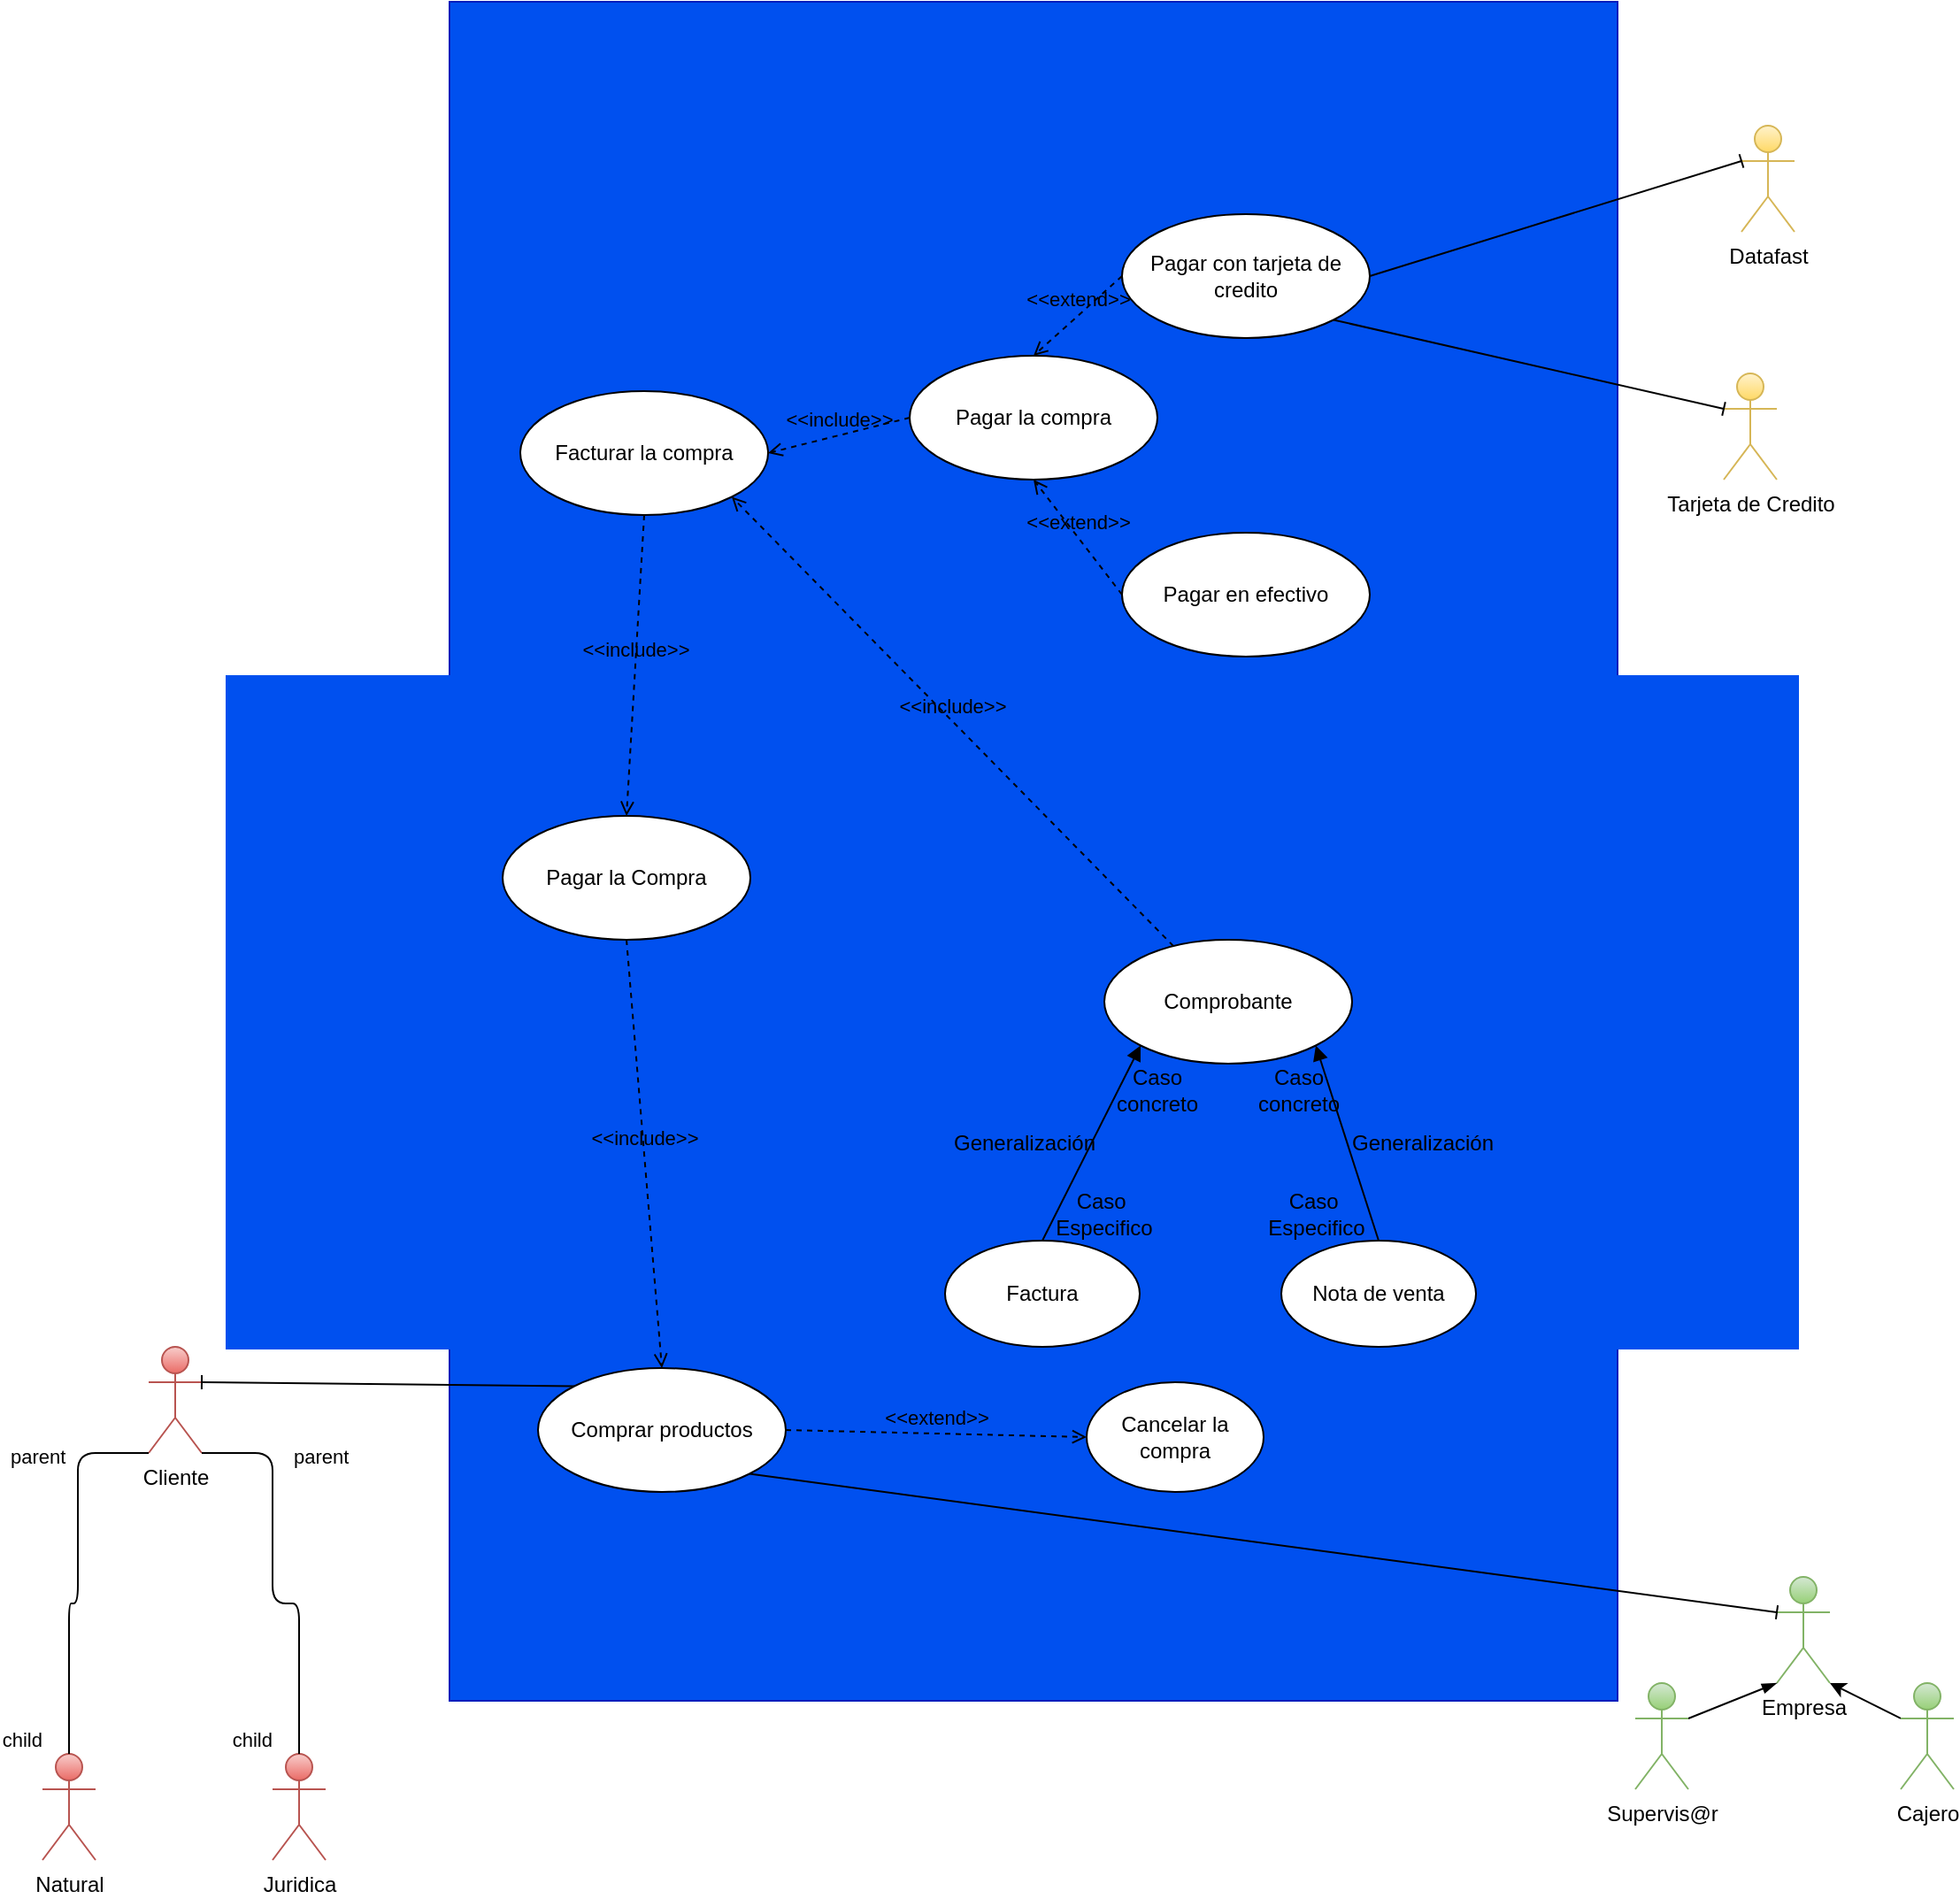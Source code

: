 <mxfile>
    <diagram id="Z_EKowuD_myDsPZ02C6S" name="Página-1">
        <mxGraphModel dx="891" dy="475" grid="1" gridSize="10" guides="1" tooltips="1" connect="1" arrows="1" fold="1" page="1" pageScale="1" pageWidth="1169" pageHeight="1654" math="0" shadow="0">
            <root>
                <mxCell id="0"/>
                <mxCell id="1" parent="0"/>
                <mxCell id="2" value="Cliente" style="shape=umlActor;verticalLabelPosition=bottom;verticalAlign=top;html=1;fillColor=#f8cecc;strokeColor=#b85450;gradientColor=#ea6b66;" vertex="1" parent="1">
                    <mxGeometry x="120" y="780" width="30" height="60" as="geometry"/>
                </mxCell>
                <mxCell id="3" value="" style="rounded=0;whiteSpace=wrap;html=1;fillColor=#0050ef;strokeColor=#001DBC;fontColor=#ffffff;" vertex="1" parent="1">
                    <mxGeometry x="290" y="20" width="660" height="960" as="geometry"/>
                </mxCell>
                <mxCell id="4" value="Natural" style="shape=umlActor;verticalLabelPosition=bottom;verticalAlign=top;html=1;outlineConnect=0;fillColor=#f8cecc;strokeColor=#b85450;gradientColor=#ea6b66;" vertex="1" parent="1">
                    <mxGeometry x="60" y="1010" width="30" height="60" as="geometry"/>
                </mxCell>
                <mxCell id="5" value="Juridica" style="shape=umlActor;verticalLabelPosition=bottom;verticalAlign=top;html=1;outlineConnect=0;fillColor=#f8cecc;strokeColor=#b85450;gradientColor=#ea6b66;" vertex="1" parent="1">
                    <mxGeometry x="190" y="1010" width="30" height="60" as="geometry"/>
                </mxCell>
                <mxCell id="6" value="Empresa" style="shape=umlActor;verticalLabelPosition=bottom;verticalAlign=top;html=1;fillColor=#d5e8d4;strokeColor=#82b366;gradientColor=#97d077;" vertex="1" parent="1">
                    <mxGeometry x="1040" y="910" width="30" height="60" as="geometry"/>
                </mxCell>
                <mxCell id="7" style="edgeStyle=none;html=1;exitX=1;exitY=0.333;exitDx=0;exitDy=0;exitPerimeter=0;entryX=0;entryY=1;entryDx=0;entryDy=0;entryPerimeter=0;endArrow=blockThin;endFill=1;" edge="1" parent="1" source="8" target="6">
                    <mxGeometry relative="1" as="geometry"/>
                </mxCell>
                <mxCell id="8" value="Supervis@r" style="shape=umlActor;verticalLabelPosition=bottom;verticalAlign=top;html=1;fillColor=#d5e8d4;strokeColor=#82b366;gradientColor=#97d077;" vertex="1" parent="1">
                    <mxGeometry x="960" y="970" width="30" height="60" as="geometry"/>
                </mxCell>
                <mxCell id="9" value="Datafast" style="shape=umlActor;verticalLabelPosition=bottom;verticalAlign=top;html=1;fillColor=#fff2cc;gradientColor=#ffd966;strokeColor=#d6b656;" vertex="1" parent="1">
                    <mxGeometry x="1020" y="90" width="30" height="60" as="geometry"/>
                </mxCell>
                <mxCell id="10" value="Tarjeta de Credito" style="shape=umlActor;verticalLabelPosition=bottom;verticalAlign=top;html=1;fillColor=#fff2cc;gradientColor=#ffd966;strokeColor=#d6b656;" vertex="1" parent="1">
                    <mxGeometry x="1010" y="230" width="30" height="60" as="geometry"/>
                </mxCell>
                <mxCell id="11" style="edgeStyle=none;html=1;exitX=0;exitY=0;exitDx=0;exitDy=0;entryX=1;entryY=0.333;entryDx=0;entryDy=0;entryPerimeter=0;endArrow=baseDash;endFill=0;" edge="1" parent="1" source="13" target="2">
                    <mxGeometry relative="1" as="geometry"/>
                </mxCell>
                <mxCell id="12" style="edgeStyle=none;html=1;exitX=1;exitY=1;exitDx=0;exitDy=0;entryX=0;entryY=0.333;entryDx=0;entryDy=0;entryPerimeter=0;endArrow=baseDash;endFill=0;" edge="1" parent="1" source="13" target="6">
                    <mxGeometry relative="1" as="geometry"/>
                </mxCell>
                <mxCell id="13" value="Comprar productos" style="ellipse;whiteSpace=wrap;html=1;" vertex="1" parent="1">
                    <mxGeometry x="340" y="792" width="140" height="70" as="geometry"/>
                </mxCell>
                <mxCell id="14" value="Pagar la Compra" style="ellipse;whiteSpace=wrap;html=1;" vertex="1" parent="1">
                    <mxGeometry x="320" y="480" width="140" height="70" as="geometry"/>
                </mxCell>
                <mxCell id="15" value="Facturar la compra" style="ellipse;whiteSpace=wrap;html=1;" vertex="1" parent="1">
                    <mxGeometry x="330" y="240" width="140" height="70" as="geometry"/>
                </mxCell>
                <mxCell id="16" value="Pagar en efectivo" style="ellipse;whiteSpace=wrap;html=1;" vertex="1" parent="1">
                    <mxGeometry x="670" y="320" width="140" height="70" as="geometry"/>
                </mxCell>
                <mxCell id="17" style="edgeStyle=none;html=1;exitX=1;exitY=0.5;exitDx=0;exitDy=0;entryX=0;entryY=0.333;entryDx=0;entryDy=0;entryPerimeter=0;endArrow=baseDash;endFill=0;" edge="1" parent="1" source="19" target="9">
                    <mxGeometry relative="1" as="geometry"/>
                </mxCell>
                <mxCell id="18" style="edgeStyle=none;html=1;exitX=1;exitY=1;exitDx=0;exitDy=0;endArrow=baseDash;endFill=0;entryX=0;entryY=0.333;entryDx=0;entryDy=0;entryPerimeter=0;" edge="1" parent="1" source="19" target="10">
                    <mxGeometry relative="1" as="geometry">
                        <mxPoint x="1000" y="250" as="targetPoint"/>
                    </mxGeometry>
                </mxCell>
                <mxCell id="19" value="Pagar con tarjeta de credito" style="ellipse;whiteSpace=wrap;html=1;" vertex="1" parent="1">
                    <mxGeometry x="670" y="140" width="140" height="70" as="geometry"/>
                </mxCell>
                <mxCell id="20" value="Comprobante" style="ellipse;whiteSpace=wrap;html=1;" vertex="1" parent="1">
                    <mxGeometry x="660" y="550" width="140" height="70" as="geometry"/>
                </mxCell>
                <mxCell id="21" style="edgeStyle=none;html=1;exitX=0.5;exitY=0;exitDx=0;exitDy=0;entryX=1;entryY=1;entryDx=0;entryDy=0;endArrow=block;endFill=1;" edge="1" parent="1" source="22" target="20">
                    <mxGeometry relative="1" as="geometry"/>
                </mxCell>
                <mxCell id="22" value="Nota de venta" style="ellipse;whiteSpace=wrap;html=1;" vertex="1" parent="1">
                    <mxGeometry x="760" y="720" width="110" height="60" as="geometry"/>
                </mxCell>
                <mxCell id="23" style="edgeStyle=none;html=1;exitX=0.5;exitY=0;exitDx=0;exitDy=0;entryX=0;entryY=1;entryDx=0;entryDy=0;endArrow=block;endFill=1;" edge="1" parent="1" source="24" target="20">
                    <mxGeometry relative="1" as="geometry"/>
                </mxCell>
                <mxCell id="24" value="Factura" style="ellipse;whiteSpace=wrap;html=1;" vertex="1" parent="1">
                    <mxGeometry x="570" y="720" width="110" height="60" as="geometry"/>
                </mxCell>
                <mxCell id="25" value="&amp;lt;&amp;lt;include&amp;gt;&amp;gt;" style="html=1;verticalAlign=bottom;labelBackgroundColor=none;endArrow=open;endFill=0;dashed=1;entryX=1;entryY=1;entryDx=0;entryDy=0;" edge="1" parent="1" source="20" target="15">
                    <mxGeometry width="160" relative="1" as="geometry">
                        <mxPoint x="550" y="670" as="sourcePoint"/>
                        <mxPoint x="710" y="670" as="targetPoint"/>
                    </mxGeometry>
                </mxCell>
                <mxCell id="26" value="" style="endArrow=none;html=1;edgeStyle=orthogonalEdgeStyle;entryX=0.5;entryY=0;entryDx=0;entryDy=0;entryPerimeter=0;" edge="1" parent="1" target="4">
                    <mxGeometry relative="1" as="geometry">
                        <mxPoint x="120" y="840" as="sourcePoint"/>
                        <mxPoint x="470" y="880" as="targetPoint"/>
                        <Array as="points">
                            <mxPoint x="80" y="840"/>
                            <mxPoint x="80" y="925"/>
                            <mxPoint x="75" y="925"/>
                        </Array>
                    </mxGeometry>
                </mxCell>
                <mxCell id="27" value="parent" style="edgeLabel;resizable=0;html=1;align=left;verticalAlign=bottom;" connectable="0" vertex="1" parent="26">
                    <mxGeometry x="-1" relative="1" as="geometry">
                        <mxPoint x="-80" y="10" as="offset"/>
                    </mxGeometry>
                </mxCell>
                <mxCell id="28" value="child" style="edgeLabel;resizable=0;html=1;align=right;verticalAlign=bottom;" connectable="0" vertex="1" parent="26">
                    <mxGeometry x="1" relative="1" as="geometry">
                        <mxPoint x="-15" as="offset"/>
                    </mxGeometry>
                </mxCell>
                <mxCell id="29" value="" style="endArrow=none;html=1;edgeStyle=orthogonalEdgeStyle;exitX=1;exitY=1;exitDx=0;exitDy=0;exitPerimeter=0;entryX=0.5;entryY=0;entryDx=0;entryDy=0;entryPerimeter=0;" edge="1" parent="1" source="2" target="5">
                    <mxGeometry relative="1" as="geometry">
                        <mxPoint x="230" y="880" as="sourcePoint"/>
                        <mxPoint x="390" y="880" as="targetPoint"/>
                        <Array as="points">
                            <mxPoint x="190" y="840"/>
                            <mxPoint x="190" y="925"/>
                            <mxPoint x="205" y="925"/>
                        </Array>
                    </mxGeometry>
                </mxCell>
                <mxCell id="30" value="parent" style="edgeLabel;resizable=0;html=1;align=left;verticalAlign=bottom;" connectable="0" vertex="1" parent="29">
                    <mxGeometry x="-1" relative="1" as="geometry">
                        <mxPoint x="50" y="10" as="offset"/>
                    </mxGeometry>
                </mxCell>
                <mxCell id="31" value="child" style="edgeLabel;resizable=0;html=1;align=right;verticalAlign=bottom;" connectable="0" vertex="1" parent="29">
                    <mxGeometry x="1" relative="1" as="geometry">
                        <mxPoint x="-15" as="offset"/>
                    </mxGeometry>
                </mxCell>
                <mxCell id="32" value="Cancelar la compra" style="ellipse;whiteSpace=wrap;html=1;" vertex="1" parent="1">
                    <mxGeometry x="650" y="800" width="100" height="62" as="geometry"/>
                </mxCell>
                <mxCell id="33" value="&amp;lt;&amp;lt;extend&amp;gt;&amp;gt;" style="html=1;verticalAlign=bottom;labelBackgroundColor=none;endArrow=open;endFill=0;dashed=1;exitX=0;exitY=0.5;exitDx=0;exitDy=0;entryX=0.5;entryY=1;entryDx=0;entryDy=0;" edge="1" parent="1" source="16" target="44">
                    <mxGeometry width="160" relative="1" as="geometry">
                        <mxPoint x="570" y="400" as="sourcePoint"/>
                        <mxPoint x="730" y="400" as="targetPoint"/>
                    </mxGeometry>
                </mxCell>
                <mxCell id="34" value="&amp;lt;&amp;lt;extend&amp;gt;&amp;gt;" style="html=1;verticalAlign=bottom;labelBackgroundColor=none;endArrow=open;endFill=0;dashed=1;exitX=0;exitY=0.5;exitDx=0;exitDy=0;entryX=0.5;entryY=0;entryDx=0;entryDy=0;" edge="1" parent="1" source="19" target="44">
                    <mxGeometry width="160" relative="1" as="geometry">
                        <mxPoint x="570" y="400" as="sourcePoint"/>
                        <mxPoint x="730" y="400" as="targetPoint"/>
                    </mxGeometry>
                </mxCell>
                <mxCell id="35" value="&amp;lt;&amp;lt;include&amp;gt;&amp;gt;" style="html=1;verticalAlign=bottom;labelBackgroundColor=none;endArrow=open;endFill=0;dashed=1;entryX=0.5;entryY=0;entryDx=0;entryDy=0;exitX=0.5;exitY=1;exitDx=0;exitDy=0;" edge="1" parent="1" source="14" target="13">
                    <mxGeometry width="160" relative="1" as="geometry">
                        <mxPoint x="520" y="720" as="sourcePoint"/>
                        <mxPoint x="680" y="720" as="targetPoint"/>
                    </mxGeometry>
                </mxCell>
                <mxCell id="36" value="&amp;lt;&amp;lt;include&amp;gt;&amp;gt;" style="html=1;verticalAlign=bottom;labelBackgroundColor=none;endArrow=open;endFill=0;dashed=1;exitX=0.5;exitY=1;exitDx=0;exitDy=0;entryX=0.5;entryY=0;entryDx=0;entryDy=0;" edge="1" parent="1" source="15" target="14">
                    <mxGeometry width="160" relative="1" as="geometry">
                        <mxPoint x="520" y="410" as="sourcePoint"/>
                        <mxPoint x="680" y="410" as="targetPoint"/>
                    </mxGeometry>
                </mxCell>
                <mxCell id="37" value="Generalización" style="text;strokeColor=none;align=center;fillColor=none;html=1;verticalAlign=middle;whiteSpace=wrap;rounded=0;" vertex="1" parent="1">
                    <mxGeometry x="585" y="650" width="60" height="30" as="geometry"/>
                </mxCell>
                <mxCell id="38" value="Generalización" style="text;strokeColor=none;align=center;fillColor=none;html=1;verticalAlign=middle;whiteSpace=wrap;rounded=0;" vertex="1" parent="1">
                    <mxGeometry x="810" y="650" width="60" height="30" as="geometry"/>
                </mxCell>
                <mxCell id="39" value="Caso concreto" style="text;strokeColor=none;align=center;fillColor=none;html=1;verticalAlign=middle;whiteSpace=wrap;rounded=0;" vertex="1" parent="1">
                    <mxGeometry x="660" y="620" width="60" height="30" as="geometry"/>
                </mxCell>
                <mxCell id="40" value="Caso&amp;nbsp;&lt;br&gt;Especifico" style="text;strokeColor=none;align=center;fillColor=none;html=1;verticalAlign=middle;whiteSpace=wrap;rounded=0;" vertex="1" parent="1">
                    <mxGeometry x="630" y="690" width="60" height="30" as="geometry"/>
                </mxCell>
                <mxCell id="41" value="Caso concreto" style="text;strokeColor=none;align=center;fillColor=none;html=1;verticalAlign=middle;whiteSpace=wrap;rounded=0;" vertex="1" parent="1">
                    <mxGeometry x="740" y="620" width="60" height="30" as="geometry"/>
                </mxCell>
                <mxCell id="42" value="Caso&amp;nbsp;&lt;br&gt;Especifico" style="text;strokeColor=none;align=center;fillColor=none;html=1;verticalAlign=middle;whiteSpace=wrap;rounded=0;" vertex="1" parent="1">
                    <mxGeometry x="750" y="690" width="60" height="30" as="geometry"/>
                </mxCell>
                <mxCell id="43" value="&amp;lt;&amp;lt;extend&amp;gt;&amp;gt;" style="html=1;verticalAlign=bottom;labelBackgroundColor=none;endArrow=open;endFill=0;dashed=1;exitX=1;exitY=0.5;exitDx=0;exitDy=0;entryX=0;entryY=0.5;entryDx=0;entryDy=0;" edge="1" parent="1" source="13" target="32">
                    <mxGeometry width="160" relative="1" as="geometry">
                        <mxPoint x="440" y="710" as="sourcePoint"/>
                        <mxPoint x="600" y="710" as="targetPoint"/>
                    </mxGeometry>
                </mxCell>
                <mxCell id="44" value="Pagar la compra" style="ellipse;whiteSpace=wrap;html=1;" vertex="1" parent="1">
                    <mxGeometry x="550" y="220" width="140" height="70" as="geometry"/>
                </mxCell>
                <mxCell id="45" value="&amp;lt;&amp;lt;include&amp;gt;&amp;gt;" style="html=1;verticalAlign=bottom;labelBackgroundColor=none;endArrow=open;endFill=0;dashed=1;entryX=1;entryY=0.5;entryDx=0;entryDy=0;exitX=0;exitY=0.5;exitDx=0;exitDy=0;" edge="1" parent="1" source="44" target="15">
                    <mxGeometry width="160" relative="1" as="geometry">
                        <mxPoint x="480" y="260" as="sourcePoint"/>
                        <mxPoint x="640" y="260" as="targetPoint"/>
                    </mxGeometry>
                </mxCell>
                <mxCell id="47" style="edgeStyle=none;html=1;exitX=0;exitY=0.333;exitDx=0;exitDy=0;exitPerimeter=0;entryX=1;entryY=1;entryDx=0;entryDy=0;entryPerimeter=0;" edge="1" parent="1" source="46" target="6">
                    <mxGeometry relative="1" as="geometry"/>
                </mxCell>
                <mxCell id="46" value="Cajero" style="shape=umlActor;verticalLabelPosition=bottom;verticalAlign=top;html=1;fillColor=#d5e8d4;gradientColor=#97d077;strokeColor=#82b366;" vertex="1" parent="1">
                    <mxGeometry x="1110" y="970" width="30" height="60" as="geometry"/>
                </mxCell>
            </root>
        </mxGraphModel>
    </diagram>
</mxfile>